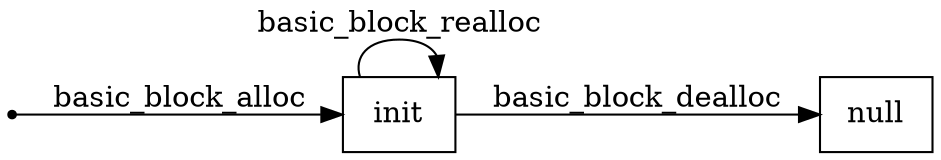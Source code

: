 digraph basic_block {
    rankdir=LR;

    node [shape=box]; null; init;
    node [shape=point]; NONE;

    NONE->init [label="basic_block_alloc"];
    init->null [label="basic_block_dealloc"];
    init->init [label="basic_block_realloc"];
}
